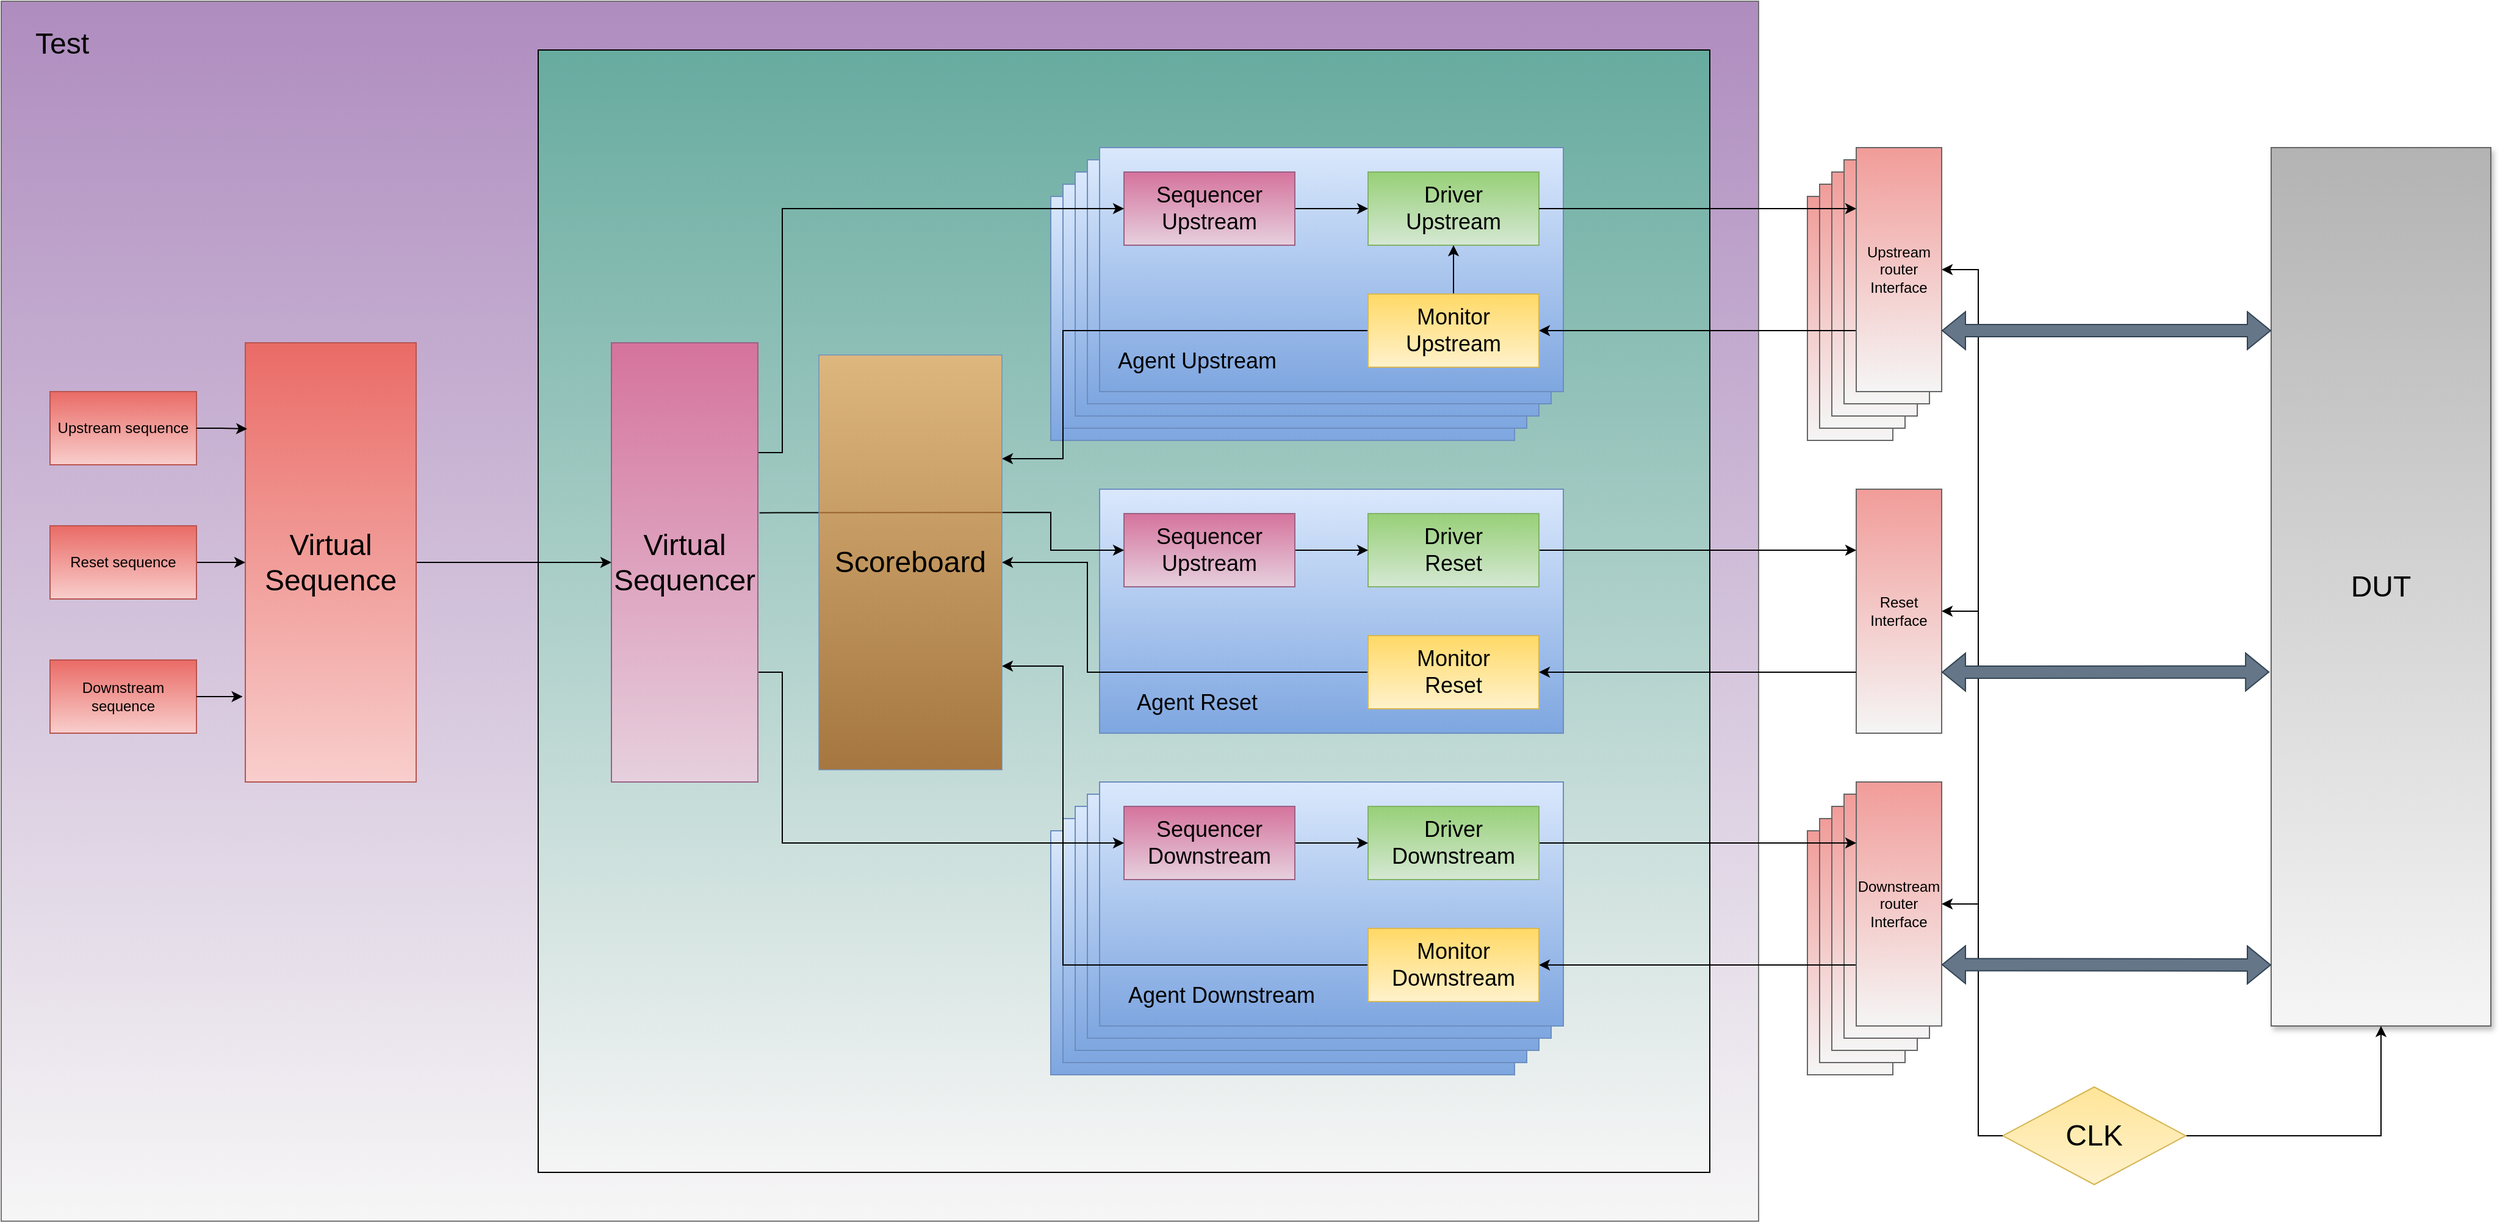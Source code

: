 <mxfile version="25.0.3">
  <diagram name="Page-1" id="fIcQUxTGCepL4Q0xowB8">
    <mxGraphModel dx="3667" dy="1560" grid="1" gridSize="10" guides="1" tooltips="1" connect="1" arrows="1" fold="1" page="0" pageScale="1" pageWidth="850" pageHeight="1100" math="0" shadow="0">
      <root>
        <mxCell id="0" />
        <mxCell id="3OyVJiL9PxeMtA3ROown-52" value="Backround" parent="0" />
        <mxCell id="3OyVJiL9PxeMtA3ROown-63" value="" style="rounded=0;whiteSpace=wrap;html=1;fillColor=#f5f5f5;strokeColor=#666666;opacity=90;gradientColor=#A680B8;gradientDirection=north;" vertex="1" parent="3OyVJiL9PxeMtA3ROown-52">
          <mxGeometry x="-760" y="-320" width="1440" height="1000" as="geometry" />
        </mxCell>
        <mxCell id="3OyVJiL9PxeMtA3ROown-53" value="" style="rounded=0;whiteSpace=wrap;html=1;fillColor=#f5f5f5;strokeColor=#000000;gradientColor=#67AB9F;gradientDirection=north;" vertex="1" parent="3OyVJiL9PxeMtA3ROown-52">
          <mxGeometry x="-320" y="-280" width="960" height="920" as="geometry" />
        </mxCell>
        <mxCell id="3OyVJiL9PxeMtA3ROown-64" value="&lt;span style=&quot;font-size: 24px;&quot;&gt;Test&lt;/span&gt;" style="text;html=1;align=center;verticalAlign=middle;whiteSpace=wrap;rounded=0;" vertex="1" parent="3OyVJiL9PxeMtA3ROown-52">
          <mxGeometry x="-750" y="-300" width="80" height="30" as="geometry" />
        </mxCell>
        <mxCell id="3yvrbYruW_UysVOHIJBn-9" value="celelalte 4" parent="0" />
        <mxCell id="3yvrbYruW_UysVOHIJBn-71" value="&lt;div style=&quot;text-align: center;&quot;&gt;&lt;br&gt;&lt;/div&gt;" style="rounded=0;whiteSpace=wrap;html=1;fillColor=#dae8fc;align=right;gradientColor=#7ea6e0;strokeColor=#6c8ebf;gradientDirection=south;" parent="3yvrbYruW_UysVOHIJBn-9" vertex="1">
          <mxGeometry x="100" y="-160" width="380" height="200" as="geometry" />
        </mxCell>
        <mxCell id="3yvrbYruW_UysVOHIJBn-72" value="&lt;div style=&quot;text-align: center;&quot;&gt;&lt;br&gt;&lt;/div&gt;" style="rounded=0;whiteSpace=wrap;html=1;fillColor=#dae8fc;align=right;gradientColor=#7ea6e0;strokeColor=#6c8ebf;gradientDirection=south;" parent="3yvrbYruW_UysVOHIJBn-9" vertex="1">
          <mxGeometry x="110" y="-170" width="380" height="200" as="geometry" />
        </mxCell>
        <mxCell id="3yvrbYruW_UysVOHIJBn-73" value="&lt;div style=&quot;text-align: center;&quot;&gt;&lt;br&gt;&lt;/div&gt;" style="rounded=0;whiteSpace=wrap;html=1;fillColor=#dae8fc;align=right;gradientColor=#7ea6e0;strokeColor=#6c8ebf;gradientDirection=south;" parent="3yvrbYruW_UysVOHIJBn-9" vertex="1">
          <mxGeometry x="120" y="-180" width="380" height="200" as="geometry" />
        </mxCell>
        <mxCell id="3yvrbYruW_UysVOHIJBn-74" value="&lt;div style=&quot;text-align: center;&quot;&gt;&lt;br&gt;&lt;/div&gt;" style="rounded=0;whiteSpace=wrap;html=1;fillColor=#dae8fc;align=right;gradientColor=#7ea6e0;strokeColor=#6c8ebf;gradientDirection=south;" parent="3yvrbYruW_UysVOHIJBn-9" vertex="1">
          <mxGeometry x="130" y="-190" width="380" height="200" as="geometry" />
        </mxCell>
        <mxCell id="3yvrbYruW_UysVOHIJBn-75" value="&lt;div style=&quot;text-align: center;&quot;&gt;&lt;br&gt;&lt;/div&gt;" style="rounded=0;whiteSpace=wrap;html=1;fillColor=#dae8fc;align=right;gradientColor=#7ea6e0;strokeColor=#6c8ebf;gradientDirection=south;" parent="3yvrbYruW_UysVOHIJBn-9" vertex="1">
          <mxGeometry x="100" y="360" width="380" height="200" as="geometry" />
        </mxCell>
        <mxCell id="3yvrbYruW_UysVOHIJBn-76" value="&lt;div style=&quot;text-align: center;&quot;&gt;&lt;br&gt;&lt;/div&gt;" style="rounded=0;whiteSpace=wrap;html=1;fillColor=#dae8fc;align=right;gradientColor=#7ea6e0;strokeColor=#6c8ebf;gradientDirection=south;" parent="3yvrbYruW_UysVOHIJBn-9" vertex="1">
          <mxGeometry x="110" y="350" width="380" height="200" as="geometry" />
        </mxCell>
        <mxCell id="3yvrbYruW_UysVOHIJBn-77" value="&lt;div style=&quot;text-align: center;&quot;&gt;&lt;br&gt;&lt;/div&gt;" style="rounded=0;whiteSpace=wrap;html=1;fillColor=#dae8fc;align=right;gradientColor=#7ea6e0;strokeColor=#6c8ebf;gradientDirection=south;" parent="3yvrbYruW_UysVOHIJBn-9" vertex="1">
          <mxGeometry x="120" y="340" width="380" height="200" as="geometry" />
        </mxCell>
        <mxCell id="3yvrbYruW_UysVOHIJBn-78" value="&lt;div style=&quot;text-align: center;&quot;&gt;&lt;br&gt;&lt;/div&gt;" style="rounded=0;whiteSpace=wrap;html=1;fillColor=#dae8fc;align=right;gradientColor=#7ea6e0;strokeColor=#6c8ebf;gradientDirection=south;" parent="3yvrbYruW_UysVOHIJBn-9" vertex="1">
          <mxGeometry x="130" y="330" width="380" height="200" as="geometry" />
        </mxCell>
        <mxCell id="3OyVJiL9PxeMtA3ROown-18" value="Upstream router Interface" style="rounded=0;whiteSpace=wrap;html=1;fillColor=#f5f5f5;gradientColor=#F19C99;strokeColor=#666666;gradientDirection=north;" vertex="1" parent="3yvrbYruW_UysVOHIJBn-9">
          <mxGeometry x="720" y="-160" width="70" height="200" as="geometry" />
        </mxCell>
        <mxCell id="3OyVJiL9PxeMtA3ROown-19" value="Upstream router Interface" style="rounded=0;whiteSpace=wrap;html=1;fillColor=#f5f5f5;gradientColor=#F19C99;strokeColor=#666666;gradientDirection=north;" vertex="1" parent="3yvrbYruW_UysVOHIJBn-9">
          <mxGeometry x="730" y="-170" width="70" height="200" as="geometry" />
        </mxCell>
        <mxCell id="3OyVJiL9PxeMtA3ROown-20" value="Upstream router Interface" style="rounded=0;whiteSpace=wrap;html=1;fillColor=#f5f5f5;gradientColor=#F19C99;strokeColor=#666666;gradientDirection=north;" vertex="1" parent="3yvrbYruW_UysVOHIJBn-9">
          <mxGeometry x="740" y="-180" width="70" height="200" as="geometry" />
        </mxCell>
        <mxCell id="3OyVJiL9PxeMtA3ROown-21" value="Upstream router Interface" style="rounded=0;whiteSpace=wrap;html=1;fillColor=#f5f5f5;gradientColor=#F19C99;strokeColor=#666666;gradientDirection=north;" vertex="1" parent="3yvrbYruW_UysVOHIJBn-9">
          <mxGeometry x="750" y="-190" width="70" height="200" as="geometry" />
        </mxCell>
        <mxCell id="3OyVJiL9PxeMtA3ROown-22" value="" style="rounded=0;whiteSpace=wrap;html=1;fillColor=#f5f5f5;gradientColor=#F19C99;strokeColor=#666666;gradientDirection=north;align=center;" vertex="1" parent="3yvrbYruW_UysVOHIJBn-9">
          <mxGeometry x="720" y="360" width="70" height="200" as="geometry" />
        </mxCell>
        <mxCell id="3OyVJiL9PxeMtA3ROown-23" value="" style="rounded=0;whiteSpace=wrap;html=1;fillColor=#f5f5f5;gradientColor=#F19C99;strokeColor=#666666;gradientDirection=north;align=center;" vertex="1" parent="3yvrbYruW_UysVOHIJBn-9">
          <mxGeometry x="730" y="350" width="70" height="200" as="geometry" />
        </mxCell>
        <mxCell id="3OyVJiL9PxeMtA3ROown-24" value="" style="rounded=0;whiteSpace=wrap;html=1;fillColor=#f5f5f5;gradientColor=#F19C99;strokeColor=#666666;gradientDirection=north;align=center;" vertex="1" parent="3yvrbYruW_UysVOHIJBn-9">
          <mxGeometry x="740" y="340" width="70" height="200" as="geometry" />
        </mxCell>
        <mxCell id="3OyVJiL9PxeMtA3ROown-25" value="" style="rounded=0;whiteSpace=wrap;html=1;fillColor=#f5f5f5;gradientColor=#F19C99;strokeColor=#666666;gradientDirection=north;align=center;" vertex="1" parent="3yvrbYruW_UysVOHIJBn-9">
          <mxGeometry x="750" y="330" width="70" height="200" as="geometry" />
        </mxCell>
        <mxCell id="1" value="Cu o singura de fiecare" parent="0" />
        <mxCell id="3yvrbYruW_UysVOHIJBn-44" value="&lt;div style=&quot;text-align: center;&quot;&gt;&lt;br&gt;&lt;/div&gt;" style="rounded=0;whiteSpace=wrap;html=1;fillColor=#dae8fc;align=right;gradientColor=#7ea6e0;strokeColor=#6c8ebf;gradientDirection=south;" parent="1" vertex="1">
          <mxGeometry x="140" y="320" width="380" height="200" as="geometry" />
        </mxCell>
        <mxCell id="3yvrbYruW_UysVOHIJBn-40" value="&lt;div style=&quot;text-align: center;&quot;&gt;&lt;br&gt;&lt;/div&gt;" style="rounded=0;whiteSpace=wrap;html=1;fillColor=#dae8fc;align=right;gradientColor=#7ea6e0;strokeColor=#6c8ebf;gradientDirection=south;" parent="1" vertex="1">
          <mxGeometry x="140" y="-200" width="380" height="200" as="geometry" />
        </mxCell>
        <mxCell id="KQq-jne4eLTsKQbyyCht-1" value="&lt;font style=&quot;font-size: 24px;&quot;&gt;DUT&lt;/font&gt;" style="rounded=0;whiteSpace=wrap;html=1;gradientDirection=north;fillColor=#f5f5f5;strokeColor=#666666;gradientColor=#b3b3b3;shadow=1;glass=0;" parent="1" vertex="1">
          <mxGeometry x="1100" y="-200" width="180" height="720" as="geometry" />
        </mxCell>
        <mxCell id="3OyVJiL9PxeMtA3ROown-7" style="edgeStyle=orthogonalEdgeStyle;rounded=0;orthogonalLoop=1;jettySize=auto;html=1;exitX=1;exitY=0.5;exitDx=0;exitDy=0;entryX=0.5;entryY=1;entryDx=0;entryDy=0;" edge="1" parent="1" source="KQq-jne4eLTsKQbyyCht-2" target="KQq-jne4eLTsKQbyyCht-1">
          <mxGeometry relative="1" as="geometry" />
        </mxCell>
        <mxCell id="KQq-jne4eLTsKQbyyCht-2" value="&lt;font style=&quot;font-size: 24px;&quot;&gt;CLK&lt;/font&gt;" style="rhombus;whiteSpace=wrap;html=1;rounded=0;fillColor=#fff2cc;gradientColor=#FFE599;strokeColor=#d6b656;gradientDirection=north;" parent="1" vertex="1">
          <mxGeometry x="880" y="570" width="150" height="80" as="geometry" />
        </mxCell>
        <mxCell id="3OyVJiL9PxeMtA3ROown-29" style="edgeStyle=orthogonalEdgeStyle;rounded=0;orthogonalLoop=1;jettySize=auto;html=1;exitX=0;exitY=0.75;exitDx=0;exitDy=0;" edge="1" parent="1" source="KQq-jne4eLTsKQbyyCht-4" target="3yvrbYruW_UysVOHIJBn-36">
          <mxGeometry relative="1" as="geometry" />
        </mxCell>
        <mxCell id="KQq-jne4eLTsKQbyyCht-4" value="Upstream router Interface" style="rounded=0;whiteSpace=wrap;html=1;fillColor=#f5f5f5;gradientColor=#F19C99;strokeColor=#666666;gradientDirection=north;" parent="1" vertex="1">
          <mxGeometry x="760" y="-200" width="70" height="200" as="geometry" />
        </mxCell>
        <mxCell id="3OyVJiL9PxeMtA3ROown-33" style="edgeStyle=orthogonalEdgeStyle;rounded=0;orthogonalLoop=1;jettySize=auto;html=1;exitX=0;exitY=0.75;exitDx=0;exitDy=0;entryX=1;entryY=0.5;entryDx=0;entryDy=0;" edge="1" parent="1" source="KQq-jne4eLTsKQbyyCht-5" target="3yvrbYruW_UysVOHIJBn-37">
          <mxGeometry relative="1" as="geometry" />
        </mxCell>
        <mxCell id="KQq-jne4eLTsKQbyyCht-5" value="Downstream router Interface" style="rounded=0;whiteSpace=wrap;html=1;fillColor=#f5f5f5;gradientColor=#F19C99;strokeColor=#666666;gradientDirection=north;align=center;" parent="1" vertex="1">
          <mxGeometry x="760" y="320" width="70" height="200" as="geometry" />
        </mxCell>
        <mxCell id="3yvrbYruW_UysVOHIJBn-4" value="Reset Interface" style="rounded=0;whiteSpace=wrap;html=1;fillColor=#f5f5f5;gradientColor=#F19C99;strokeColor=#666666;gradientDirection=north;" parent="1" vertex="1">
          <mxGeometry x="760" y="80" width="70" height="200" as="geometry" />
        </mxCell>
        <mxCell id="3yvrbYruW_UysVOHIJBn-33" value="&lt;font style=&quot;font-size: 18px;&quot;&gt;Driver&lt;/font&gt;&lt;div&gt;&lt;font style=&quot;font-size: 18px;&quot;&gt;Upstream&lt;/font&gt;&lt;/div&gt;" style="rounded=0;whiteSpace=wrap;html=1;fillColor=#d5e8d4;gradientColor=#97d077;strokeColor=#82b366;gradientDirection=north;" parent="1" vertex="1">
          <mxGeometry x="360" y="-180" width="140" height="60" as="geometry" />
        </mxCell>
        <mxCell id="3OyVJiL9PxeMtA3ROown-32" style="edgeStyle=orthogonalEdgeStyle;rounded=0;orthogonalLoop=1;jettySize=auto;html=1;exitX=1;exitY=0.5;exitDx=0;exitDy=0;entryX=0;entryY=0.25;entryDx=0;entryDy=0;" edge="1" parent="1" source="3yvrbYruW_UysVOHIJBn-35" target="KQq-jne4eLTsKQbyyCht-5">
          <mxGeometry relative="1" as="geometry" />
        </mxCell>
        <mxCell id="3yvrbYruW_UysVOHIJBn-35" value="&lt;font style=&quot;font-size: 18px;&quot;&gt;Driver Downstream&lt;/font&gt;" style="rounded=0;whiteSpace=wrap;html=1;fillColor=#d5e8d4;gradientColor=#97d077;strokeColor=#82b366;gradientDirection=north;" parent="1" vertex="1">
          <mxGeometry x="360" y="340" width="140" height="60" as="geometry" />
        </mxCell>
        <mxCell id="3OyVJiL9PxeMtA3ROown-9" value="" style="edgeStyle=orthogonalEdgeStyle;rounded=0;orthogonalLoop=1;jettySize=auto;html=1;" edge="1" parent="1" source="3yvrbYruW_UysVOHIJBn-36" target="3yvrbYruW_UysVOHIJBn-33">
          <mxGeometry relative="1" as="geometry" />
        </mxCell>
        <mxCell id="3OyVJiL9PxeMtA3ROown-42" style="edgeStyle=orthogonalEdgeStyle;rounded=0;orthogonalLoop=1;jettySize=auto;html=1;exitX=0;exitY=0.5;exitDx=0;exitDy=0;entryX=1;entryY=0.25;entryDx=0;entryDy=0;" edge="1" parent="1" source="3yvrbYruW_UysVOHIJBn-36" target="3yvrbYruW_UysVOHIJBn-50">
          <mxGeometry relative="1" as="geometry">
            <Array as="points">
              <mxPoint x="110" y="-50" />
              <mxPoint x="110" y="55" />
            </Array>
          </mxGeometry>
        </mxCell>
        <mxCell id="3yvrbYruW_UysVOHIJBn-36" value="&lt;font style=&quot;font-size: 18px;&quot;&gt;Monitor Upstream&lt;/font&gt;" style="rounded=0;whiteSpace=wrap;html=1;fillColor=#fff2cc;strokeColor=#d6b656;gradientDirection=north;gradientColor=#ffd966;" parent="1" vertex="1">
          <mxGeometry x="360" y="-80" width="140" height="60" as="geometry" />
        </mxCell>
        <mxCell id="3OyVJiL9PxeMtA3ROown-43" style="edgeStyle=orthogonalEdgeStyle;rounded=0;orthogonalLoop=1;jettySize=auto;html=1;exitX=0;exitY=0.5;exitDx=0;exitDy=0;entryX=1;entryY=0.75;entryDx=0;entryDy=0;" edge="1" parent="1" source="3yvrbYruW_UysVOHIJBn-37" target="3yvrbYruW_UysVOHIJBn-50">
          <mxGeometry relative="1" as="geometry">
            <Array as="points">
              <mxPoint x="110" y="470" />
              <mxPoint x="110" y="225" />
            </Array>
          </mxGeometry>
        </mxCell>
        <mxCell id="3yvrbYruW_UysVOHIJBn-37" value="&lt;font style=&quot;font-size: 18px;&quot;&gt;Monitor Downstream&lt;/font&gt;" style="rounded=0;whiteSpace=wrap;html=1;fillColor=#fff2cc;gradientColor=#ffd966;strokeColor=#d6b656;gradientDirection=north;" parent="1" vertex="1">
          <mxGeometry x="360" y="440" width="140" height="60" as="geometry" />
        </mxCell>
        <mxCell id="3OyVJiL9PxeMtA3ROown-40" style="edgeStyle=orthogonalEdgeStyle;rounded=0;orthogonalLoop=1;jettySize=auto;html=1;exitX=1;exitY=0.5;exitDx=0;exitDy=0;entryX=0;entryY=0.5;entryDx=0;entryDy=0;" edge="1" parent="1" source="3yvrbYruW_UysVOHIJBn-38" target="3yvrbYruW_UysVOHIJBn-33">
          <mxGeometry relative="1" as="geometry" />
        </mxCell>
        <mxCell id="3yvrbYruW_UysVOHIJBn-38" value="&lt;font style=&quot;font-size: 18px;&quot;&gt;Sequencer&lt;/font&gt;&lt;div&gt;&lt;font style=&quot;font-size: 18px;&quot;&gt;Upstream&lt;/font&gt;&lt;/div&gt;" style="rounded=0;whiteSpace=wrap;html=1;fillColor=#e6d0de;gradientColor=#d5739d;strokeColor=#996185;gradientDirection=north;" parent="1" vertex="1">
          <mxGeometry x="160" y="-180" width="140" height="60" as="geometry" />
        </mxCell>
        <mxCell id="3OyVJiL9PxeMtA3ROown-34" value="" style="edgeStyle=orthogonalEdgeStyle;rounded=0;orthogonalLoop=1;jettySize=auto;html=1;" edge="1" parent="1" source="3yvrbYruW_UysVOHIJBn-39" target="3yvrbYruW_UysVOHIJBn-35">
          <mxGeometry relative="1" as="geometry" />
        </mxCell>
        <mxCell id="3yvrbYruW_UysVOHIJBn-39" value="&lt;font style=&quot;font-size: 18px;&quot;&gt;Sequencer Downstream&lt;/font&gt;" style="rounded=0;whiteSpace=wrap;html=1;fillColor=#e6d0de;gradientColor=#d5739d;strokeColor=#996185;gradientDirection=north;" parent="1" vertex="1">
          <mxGeometry x="160" y="340" width="140" height="60" as="geometry" />
        </mxCell>
        <mxCell id="3yvrbYruW_UysVOHIJBn-42" value="&lt;font style=&quot;font-size: 18px;&quot;&gt;Agent Upstream&lt;/font&gt;" style="text;html=1;align=center;verticalAlign=middle;whiteSpace=wrap;rounded=0;" parent="1" vertex="1">
          <mxGeometry x="150" y="-40" width="140" height="30" as="geometry" />
        </mxCell>
        <mxCell id="3yvrbYruW_UysVOHIJBn-46" value="" style="rounded=0;whiteSpace=wrap;html=1;fillColor=#dae8fc;align=right;gradientColor=#7ea6e0;strokeColor=#6c8ebf;gradientDirection=south;" parent="1" vertex="1">
          <mxGeometry x="140" y="80" width="380" height="200" as="geometry" />
        </mxCell>
        <mxCell id="3OyVJiL9PxeMtA3ROown-4" value="" style="endArrow=classic;html=1;rounded=0;entryX=1;entryY=0.5;entryDx=0;entryDy=0;exitX=0;exitY=0.5;exitDx=0;exitDy=0;" edge="1" parent="1" source="KQq-jne4eLTsKQbyyCht-2" target="KQq-jne4eLTsKQbyyCht-4">
          <mxGeometry width="50" height="50" relative="1" as="geometry">
            <mxPoint x="950" y="250" as="sourcePoint" />
            <mxPoint x="1000" y="200" as="targetPoint" />
            <Array as="points">
              <mxPoint x="860" y="610" />
              <mxPoint x="860" y="-100" />
            </Array>
          </mxGeometry>
        </mxCell>
        <mxCell id="3OyVJiL9PxeMtA3ROown-5" value="" style="endArrow=classic;html=1;rounded=0;entryX=1;entryY=0.5;entryDx=0;entryDy=0;" edge="1" parent="1" target="3yvrbYruW_UysVOHIJBn-4">
          <mxGeometry width="50" height="50" relative="1" as="geometry">
            <mxPoint x="860" y="180" as="sourcePoint" />
            <mxPoint x="910" y="10" as="targetPoint" />
          </mxGeometry>
        </mxCell>
        <mxCell id="3OyVJiL9PxeMtA3ROown-6" value="" style="endArrow=classic;html=1;rounded=0;entryX=1;entryY=0.5;entryDx=0;entryDy=0;" edge="1" parent="1" target="KQq-jne4eLTsKQbyyCht-5">
          <mxGeometry width="50" height="50" relative="1" as="geometry">
            <mxPoint x="860" y="420" as="sourcePoint" />
            <mxPoint x="890" y="330" as="targetPoint" />
          </mxGeometry>
        </mxCell>
        <mxCell id="3OyVJiL9PxeMtA3ROown-44" style="edgeStyle=orthogonalEdgeStyle;rounded=0;orthogonalLoop=1;jettySize=auto;html=1;exitX=0;exitY=0.5;exitDx=0;exitDy=0;entryX=1;entryY=0.5;entryDx=0;entryDy=0;" edge="1" parent="1" source="3OyVJiL9PxeMtA3ROown-8" target="3yvrbYruW_UysVOHIJBn-50">
          <mxGeometry relative="1" as="geometry">
            <Array as="points">
              <mxPoint x="130" y="230" />
              <mxPoint x="130" y="140" />
            </Array>
          </mxGeometry>
        </mxCell>
        <mxCell id="3OyVJiL9PxeMtA3ROown-8" value="&lt;font style=&quot;font-size: 18px;&quot;&gt;Monitor&lt;/font&gt;&lt;div&gt;&lt;font style=&quot;font-size: 18px;&quot;&gt;Reset&lt;/font&gt;&lt;/div&gt;" style="rounded=0;whiteSpace=wrap;html=1;fillColor=#fff2cc;gradientColor=#ffd966;strokeColor=#d6b656;gradientDirection=north;" vertex="1" parent="1">
          <mxGeometry x="360" y="200" width="140" height="60" as="geometry" />
        </mxCell>
        <mxCell id="3OyVJiL9PxeMtA3ROown-30" style="edgeStyle=orthogonalEdgeStyle;rounded=0;orthogonalLoop=1;jettySize=auto;html=1;exitX=1;exitY=0.5;exitDx=0;exitDy=0;entryX=0;entryY=0.25;entryDx=0;entryDy=0;" edge="1" parent="1" source="3OyVJiL9PxeMtA3ROown-10" target="3yvrbYruW_UysVOHIJBn-4">
          <mxGeometry relative="1" as="geometry" />
        </mxCell>
        <mxCell id="3OyVJiL9PxeMtA3ROown-10" value="&lt;font style=&quot;font-size: 18px;&quot;&gt;Driver&lt;/font&gt;&lt;div&gt;&lt;font style=&quot;font-size: 18px;&quot;&gt;Reset&lt;/font&gt;&lt;/div&gt;" style="rounded=0;whiteSpace=wrap;html=1;fillColor=#d5e8d4;gradientColor=#97d077;strokeColor=#82b366;gradientDirection=north;" vertex="1" parent="1">
          <mxGeometry x="360" y="100" width="140" height="60" as="geometry" />
        </mxCell>
        <mxCell id="3OyVJiL9PxeMtA3ROown-35" style="edgeStyle=orthogonalEdgeStyle;rounded=0;orthogonalLoop=1;jettySize=auto;html=1;exitX=1;exitY=0.5;exitDx=0;exitDy=0;entryX=0;entryY=0.5;entryDx=0;entryDy=0;" edge="1" parent="1" source="3OyVJiL9PxeMtA3ROown-11" target="3OyVJiL9PxeMtA3ROown-10">
          <mxGeometry relative="1" as="geometry" />
        </mxCell>
        <mxCell id="3OyVJiL9PxeMtA3ROown-11" value="&lt;font style=&quot;font-size: 18px;&quot;&gt;Sequencer&lt;/font&gt;&lt;div&gt;&lt;font style=&quot;font-size: 18px;&quot;&gt;Upstream&lt;/font&gt;&lt;/div&gt;" style="rounded=0;whiteSpace=wrap;html=1;fillColor=#e6d0de;gradientColor=#d5739d;strokeColor=#996185;gradientDirection=north;" vertex="1" parent="1">
          <mxGeometry x="160" y="100" width="140" height="60" as="geometry" />
        </mxCell>
        <mxCell id="3OyVJiL9PxeMtA3ROown-12" value="&lt;font style=&quot;font-size: 18px;&quot;&gt;Agent Reset&lt;/font&gt;&lt;span style=&quot;color: rgba(0, 0, 0, 0); font-family: monospace; font-size: 0px; text-align: start; text-wrap-mode: nowrap;&quot;&gt;%3CmxGraphModel%3E%3Croot%3E%3CmxCell%20id%3D%220%22%2F%3E%3CmxCell%20id%3D%221%22%20parent%3D%220%22%2F%3E%3CmxCell%20id%3D%222%22%20value%3D%22%26lt%3Bfont%20style%3D%26quot%3Bfont-size%3A%2018px%3B%26quot%3B%26gt%3BAgent%20Upstream%26lt%3B%2Ffont%26gt%3B%22%20style%3D%22text%3Bhtml%3D1%3Balign%3Dcenter%3BverticalAlign%3Dmiddle%3BwhiteSpace%3Dwrap%3Brounded%3D0%3B%22%20vertex%3D%221%22%20parent%3D%221%22%3E%3CmxGeometry%20x%3D%22150%22%20y%3D%22-40%22%20width%3D%22140%22%20height%3D%2230%22%20as%3D%22geometry%22%2F%3E%3C%2FmxCell%3E%3C%2Froot%3E%3C%2FmxGraphModel%3E&lt;/span&gt;" style="text;html=1;align=center;verticalAlign=middle;whiteSpace=wrap;rounded=0;" vertex="1" parent="1">
          <mxGeometry x="150" y="240" width="140" height="30" as="geometry" />
        </mxCell>
        <mxCell id="3OyVJiL9PxeMtA3ROown-13" value="&lt;font style=&quot;font-size: 18px;&quot;&gt;Agent Downstream&lt;/font&gt;" style="text;html=1;align=center;verticalAlign=middle;whiteSpace=wrap;rounded=0;" vertex="1" parent="1">
          <mxGeometry x="160" y="480" width="160" height="30" as="geometry" />
        </mxCell>
        <mxCell id="3OyVJiL9PxeMtA3ROown-28" style="edgeStyle=orthogonalEdgeStyle;rounded=0;orthogonalLoop=1;jettySize=auto;html=1;exitX=1;exitY=0.5;exitDx=0;exitDy=0;entryX=0;entryY=0.25;entryDx=0;entryDy=0;" edge="1" parent="1" source="3yvrbYruW_UysVOHIJBn-33" target="KQq-jne4eLTsKQbyyCht-4">
          <mxGeometry relative="1" as="geometry" />
        </mxCell>
        <mxCell id="3OyVJiL9PxeMtA3ROown-36" value="" style="shape=flexArrow;endArrow=classic;startArrow=classic;html=1;rounded=0;fillColor=#647687;strokeColor=#314354;" edge="1" parent="1">
          <mxGeometry width="100" height="100" relative="1" as="geometry">
            <mxPoint x="830" y="-50" as="sourcePoint" />
            <mxPoint x="1100" y="-50" as="targetPoint" />
          </mxGeometry>
        </mxCell>
        <mxCell id="3OyVJiL9PxeMtA3ROown-38" value="" style="shape=flexArrow;endArrow=classic;startArrow=classic;html=1;rounded=0;fillColor=#647687;strokeColor=#314354;exitX=1;exitY=0.75;exitDx=0;exitDy=0;entryX=-0.008;entryY=0.597;entryDx=0;entryDy=0;entryPerimeter=0;" edge="1" parent="1" source="3yvrbYruW_UysVOHIJBn-4" target="KQq-jne4eLTsKQbyyCht-1">
          <mxGeometry width="100" height="100" relative="1" as="geometry">
            <mxPoint x="840" y="-40" as="sourcePoint" />
            <mxPoint x="1116" y="-40" as="targetPoint" />
          </mxGeometry>
        </mxCell>
        <mxCell id="3OyVJiL9PxeMtA3ROown-39" value="" style="shape=flexArrow;endArrow=classic;startArrow=classic;html=1;rounded=0;fillColor=#647687;strokeColor=#314354;" edge="1" parent="1">
          <mxGeometry width="100" height="100" relative="1" as="geometry">
            <mxPoint x="830" y="469.73" as="sourcePoint" />
            <mxPoint x="1100" y="470" as="targetPoint" />
          </mxGeometry>
        </mxCell>
        <mxCell id="3OyVJiL9PxeMtA3ROown-31" style="edgeStyle=orthogonalEdgeStyle;rounded=0;orthogonalLoop=1;jettySize=auto;html=1;exitX=0;exitY=0.75;exitDx=0;exitDy=0;entryX=1;entryY=0.5;entryDx=0;entryDy=0;" edge="1" parent="1" source="3yvrbYruW_UysVOHIJBn-4" target="3OyVJiL9PxeMtA3ROown-8">
          <mxGeometry relative="1" as="geometry" />
        </mxCell>
        <mxCell id="3OyVJiL9PxeMtA3ROown-48" style="edgeStyle=orthogonalEdgeStyle;rounded=0;orthogonalLoop=1;jettySize=auto;html=1;exitX=1;exitY=0.25;exitDx=0;exitDy=0;entryX=0;entryY=0.5;entryDx=0;entryDy=0;" edge="1" parent="1" source="3OyVJiL9PxeMtA3ROown-47" target="3yvrbYruW_UysVOHIJBn-38">
          <mxGeometry relative="1" as="geometry">
            <Array as="points">
              <mxPoint x="-120" y="50" />
              <mxPoint x="-120" y="-150" />
            </Array>
          </mxGeometry>
        </mxCell>
        <mxCell id="3OyVJiL9PxeMtA3ROown-49" style="edgeStyle=orthogonalEdgeStyle;rounded=0;orthogonalLoop=1;jettySize=auto;html=1;exitX=1;exitY=0.75;exitDx=0;exitDy=0;entryX=0;entryY=0.5;entryDx=0;entryDy=0;" edge="1" parent="1" source="3OyVJiL9PxeMtA3ROown-47" target="3yvrbYruW_UysVOHIJBn-39">
          <mxGeometry relative="1" as="geometry">
            <Array as="points">
              <mxPoint x="-120" y="230" />
              <mxPoint x="-120" y="370" />
            </Array>
          </mxGeometry>
        </mxCell>
        <mxCell id="3OyVJiL9PxeMtA3ROown-47" value="&lt;font style=&quot;font-size: 24px;&quot;&gt;Virtual Sequencer&lt;/font&gt;" style="rounded=0;whiteSpace=wrap;html=1;fillColor=#e6d0de;gradientColor=#d5739d;strokeColor=#996185;gradientDirection=north;" vertex="1" parent="1">
          <mxGeometry x="-260" y="-40" width="120" height="360" as="geometry" />
        </mxCell>
        <mxCell id="3OyVJiL9PxeMtA3ROown-50" value="" style="endArrow=classic;html=1;rounded=0;entryX=0;entryY=0.5;entryDx=0;entryDy=0;exitX=1.011;exitY=0.387;exitDx=0;exitDy=0;exitPerimeter=0;" edge="1" parent="1" source="3OyVJiL9PxeMtA3ROown-47" target="3OyVJiL9PxeMtA3ROown-11">
          <mxGeometry width="50" height="50" relative="1" as="geometry">
            <mxPoint x="90" y="220" as="sourcePoint" />
            <mxPoint x="140" y="170" as="targetPoint" />
            <Array as="points">
              <mxPoint x="100" y="99" />
              <mxPoint x="100" y="130" />
            </Array>
          </mxGeometry>
        </mxCell>
        <mxCell id="3yvrbYruW_UysVOHIJBn-50" value="&lt;font style=&quot;font-size: 24px;&quot;&gt;Scoreboard&lt;/font&gt;" style="rounded=0;whiteSpace=wrap;html=1;fillColor=#FFB366;gradientColor=#994C00;strokeColor=#6c8ebf;opacity=70;" parent="1" vertex="1">
          <mxGeometry x="-90" y="-30" width="150" height="340" as="geometry" />
        </mxCell>
        <mxCell id="3OyVJiL9PxeMtA3ROown-56" style="edgeStyle=orthogonalEdgeStyle;rounded=0;orthogonalLoop=1;jettySize=auto;html=1;exitX=1;exitY=0.5;exitDx=0;exitDy=0;entryX=0;entryY=0.5;entryDx=0;entryDy=0;" edge="1" parent="1" source="3OyVJiL9PxeMtA3ROown-55" target="3OyVJiL9PxeMtA3ROown-47">
          <mxGeometry relative="1" as="geometry" />
        </mxCell>
        <mxCell id="3OyVJiL9PxeMtA3ROown-55" value="&lt;font style=&quot;font-size: 24px;&quot;&gt;Virtual Sequence&lt;/font&gt;" style="rounded=0;whiteSpace=wrap;html=1;fillColor=#f8cecc;gradientColor=#ea6b66;strokeColor=#b85450;gradientDirection=north;" vertex="1" parent="1">
          <mxGeometry x="-560" y="-40" width="140" height="360" as="geometry" />
        </mxCell>
        <mxCell id="3OyVJiL9PxeMtA3ROown-57" value="Upstream sequence" style="rounded=0;whiteSpace=wrap;html=1;fillColor=#f8cecc;gradientColor=#ea6b66;strokeColor=#b85450;gradientDirection=north;" vertex="1" parent="1">
          <mxGeometry x="-720" width="120" height="60" as="geometry" />
        </mxCell>
        <mxCell id="3OyVJiL9PxeMtA3ROown-58" value="Downstream sequence" style="rounded=0;whiteSpace=wrap;html=1;fillColor=#f8cecc;gradientColor=#ea6b66;strokeColor=#b85450;gradientDirection=north;" vertex="1" parent="1">
          <mxGeometry x="-720" y="220" width="120" height="60" as="geometry" />
        </mxCell>
        <mxCell id="3OyVJiL9PxeMtA3ROown-60" style="edgeStyle=orthogonalEdgeStyle;rounded=0;orthogonalLoop=1;jettySize=auto;html=1;exitX=1;exitY=0.5;exitDx=0;exitDy=0;entryX=0;entryY=0.5;entryDx=0;entryDy=0;" edge="1" parent="1" source="3OyVJiL9PxeMtA3ROown-59" target="3OyVJiL9PxeMtA3ROown-55">
          <mxGeometry relative="1" as="geometry" />
        </mxCell>
        <mxCell id="3OyVJiL9PxeMtA3ROown-59" value="Reset sequence" style="rounded=0;whiteSpace=wrap;html=1;fillColor=#f8cecc;gradientColor=#ea6b66;strokeColor=#b85450;gradientDirection=north;" vertex="1" parent="1">
          <mxGeometry x="-720" y="110" width="120" height="60" as="geometry" />
        </mxCell>
        <mxCell id="3OyVJiL9PxeMtA3ROown-61" style="edgeStyle=orthogonalEdgeStyle;rounded=0;orthogonalLoop=1;jettySize=auto;html=1;exitX=1;exitY=0.5;exitDx=0;exitDy=0;entryX=0.011;entryY=0.196;entryDx=0;entryDy=0;entryPerimeter=0;" edge="1" parent="1" source="3OyVJiL9PxeMtA3ROown-57" target="3OyVJiL9PxeMtA3ROown-55">
          <mxGeometry relative="1" as="geometry" />
        </mxCell>
        <mxCell id="3OyVJiL9PxeMtA3ROown-62" style="edgeStyle=orthogonalEdgeStyle;rounded=0;orthogonalLoop=1;jettySize=auto;html=1;exitX=1;exitY=0.5;exitDx=0;exitDy=0;entryX=-0.016;entryY=0.804;entryDx=0;entryDy=0;entryPerimeter=0;" edge="1" parent="1" source="3OyVJiL9PxeMtA3ROown-58" target="3OyVJiL9PxeMtA3ROown-55">
          <mxGeometry relative="1" as="geometry" />
        </mxCell>
      </root>
    </mxGraphModel>
  </diagram>
</mxfile>
